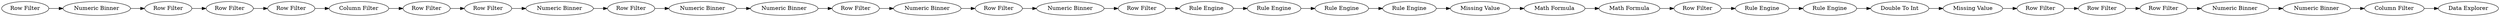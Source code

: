 digraph {
	13 -> 35
	44 -> 46
	8 -> 9
	15 -> 18
	45 -> 36
	56 -> 49
	29 -> 53
	18 -> 19
	54 -> 55
	38 -> 15
	20 -> 16
	46 -> 47
	12 -> 54
	17 -> 21
	26 -> 25
	25 -> 43
	9 -> 11
	21 -> 56
	51 -> 31
	55 -> 27
	53 -> 14
	52 -> 28
	11 -> 13
	47 -> 48
	35 -> 12
	48 -> 52
	50 -> 26
	49 -> 50
	43 -> 44
	31 -> 29
	27 -> 51
	36 -> 38
	19 -> 20
	14 -> 45
	16 -> 17
	27 [label="Numeric Binner"]
	55 [label="Row Filter"]
	9 [label="Numeric Binner"]
	18 [label="Rule Engine"]
	21 [label="Math Formula"]
	26 [label="Double To Int"]
	8 [label="Row Filter"]
	17 [label="Math Formula"]
	19 [label="Rule Engine"]
	49 [label="Rule Engine"]
	31 [label="Numeric Binner"]
	51 [label="Row Filter"]
	56 [label="Row Filter"]
	15 [label="Rule Engine"]
	54 [label="Row Filter"]
	25 [label="Missing Value"]
	12 [label="Column Filter"]
	16 [label="Missing Value"]
	48 [label="Numeric Binner"]
	50 [label="Rule Engine"]
	53 [label="Row Filter"]
	28 [label="Data Explorer"]
	11 [label="Row Filter"]
	47 [label="Numeric Binner"]
	14 [label="Numeric Binner"]
	38 [label="Row Filter"]
	13 [label="Row Filter"]
	35 [label="Row Filter"]
	20 [label="Rule Engine"]
	43 [label="Row Filter"]
	44 [label="Row Filter"]
	29 [label="Numeric Binner"]
	36 [label="Numeric Binner"]
	46 [label="Row Filter"]
	52 [label="Column Filter"]
	45 [label="Row Filter"]
	rankdir=LR
}
